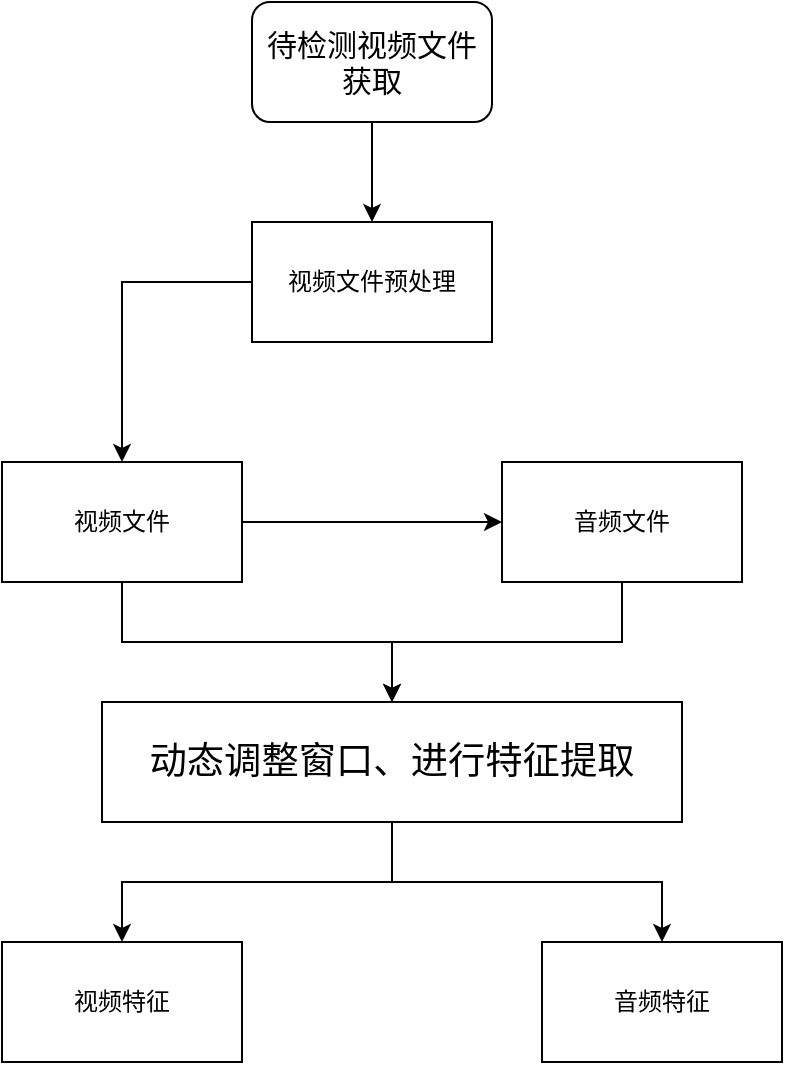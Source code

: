<mxfile version="24.2.3" type="github">
  <diagram name="Page-1" id="N_2GxUZ7wroU12jIQ1mP">
    <mxGraphModel dx="1468" dy="985" grid="1" gridSize="10" guides="1" tooltips="1" connect="1" arrows="1" fold="1" page="1" pageScale="1" pageWidth="850" pageHeight="1100" math="0" shadow="0">
      <root>
        <mxCell id="0" />
        <mxCell id="1" parent="0" />
        <mxCell id="RnxV-xXHFIeGMoE-asyf-10" value="" style="edgeStyle=orthogonalEdgeStyle;rounded=0;orthogonalLoop=1;jettySize=auto;html=1;" edge="1" parent="1" source="RnxV-xXHFIeGMoE-asyf-1" target="RnxV-xXHFIeGMoE-asyf-2">
          <mxGeometry relative="1" as="geometry" />
        </mxCell>
        <mxCell id="RnxV-xXHFIeGMoE-asyf-1" value="待检测视频文件获取" style="rounded=1;whiteSpace=wrap;html=1;fontSize=15;fontFamily=Times New Roman;" vertex="1" parent="1">
          <mxGeometry x="365" y="40" width="120" height="60" as="geometry" />
        </mxCell>
        <mxCell id="RnxV-xXHFIeGMoE-asyf-11" value="" style="edgeStyle=orthogonalEdgeStyle;rounded=0;orthogonalLoop=1;jettySize=auto;html=1;" edge="1" parent="1" source="RnxV-xXHFIeGMoE-asyf-2" target="RnxV-xXHFIeGMoE-asyf-3">
          <mxGeometry relative="1" as="geometry" />
        </mxCell>
        <mxCell id="RnxV-xXHFIeGMoE-asyf-2" value="视频文件预处理" style="rounded=0;whiteSpace=wrap;html=1;" vertex="1" parent="1">
          <mxGeometry x="365" y="150" width="120" height="60" as="geometry" />
        </mxCell>
        <mxCell id="RnxV-xXHFIeGMoE-asyf-12" value="" style="edgeStyle=orthogonalEdgeStyle;rounded=0;orthogonalLoop=1;jettySize=auto;html=1;" edge="1" parent="1" source="RnxV-xXHFIeGMoE-asyf-3" target="RnxV-xXHFIeGMoE-asyf-4">
          <mxGeometry relative="1" as="geometry" />
        </mxCell>
        <mxCell id="RnxV-xXHFIeGMoE-asyf-13" value="" style="edgeStyle=orthogonalEdgeStyle;rounded=0;orthogonalLoop=1;jettySize=auto;html=1;" edge="1" parent="1" source="RnxV-xXHFIeGMoE-asyf-3" target="RnxV-xXHFIeGMoE-asyf-5">
          <mxGeometry relative="1" as="geometry" />
        </mxCell>
        <mxCell id="RnxV-xXHFIeGMoE-asyf-3" value="视频文件" style="rounded=0;whiteSpace=wrap;html=1;" vertex="1" parent="1">
          <mxGeometry x="240" y="270" width="120" height="60" as="geometry" />
        </mxCell>
        <mxCell id="RnxV-xXHFIeGMoE-asyf-14" value="" style="edgeStyle=orthogonalEdgeStyle;rounded=0;orthogonalLoop=1;jettySize=auto;html=1;" edge="1" parent="1" source="RnxV-xXHFIeGMoE-asyf-4" target="RnxV-xXHFIeGMoE-asyf-5">
          <mxGeometry relative="1" as="geometry" />
        </mxCell>
        <mxCell id="RnxV-xXHFIeGMoE-asyf-4" value="音频文件" style="rounded=0;whiteSpace=wrap;html=1;" vertex="1" parent="1">
          <mxGeometry x="490" y="270" width="120" height="60" as="geometry" />
        </mxCell>
        <mxCell id="RnxV-xXHFIeGMoE-asyf-15" value="" style="edgeStyle=orthogonalEdgeStyle;rounded=0;orthogonalLoop=1;jettySize=auto;html=1;" edge="1" parent="1" source="RnxV-xXHFIeGMoE-asyf-5" target="RnxV-xXHFIeGMoE-asyf-9">
          <mxGeometry relative="1" as="geometry" />
        </mxCell>
        <mxCell id="RnxV-xXHFIeGMoE-asyf-5" value="&lt;span style=&quot;text-align: start; font-size: 14pt; font-family: KaiTi_GB2312;&quot; lang=&quot;ZH-CN&quot;&gt;动态调整窗口、进行特征提取&lt;/span&gt;&lt;span style=&quot;font-size: medium; text-align: start;&quot;&gt;&lt;/span&gt;" style="rounded=0;whiteSpace=wrap;html=1;" vertex="1" parent="1">
          <mxGeometry x="290" y="390" width="290" height="60" as="geometry" />
        </mxCell>
        <mxCell id="RnxV-xXHFIeGMoE-asyf-8" value="视频特征" style="rounded=0;whiteSpace=wrap;html=1;" vertex="1" parent="1">
          <mxGeometry x="240" y="510" width="120" height="60" as="geometry" />
        </mxCell>
        <mxCell id="RnxV-xXHFIeGMoE-asyf-9" value="音频特征" style="rounded=0;whiteSpace=wrap;html=1;" vertex="1" parent="1">
          <mxGeometry x="510" y="510" width="120" height="60" as="geometry" />
        </mxCell>
        <mxCell id="RnxV-xXHFIeGMoE-asyf-16" value="" style="edgeStyle=orthogonalEdgeStyle;rounded=0;orthogonalLoop=1;jettySize=auto;html=1;entryX=0.5;entryY=0;entryDx=0;entryDy=0;exitX=0.5;exitY=1;exitDx=0;exitDy=0;" edge="1" parent="1" source="RnxV-xXHFIeGMoE-asyf-5" target="RnxV-xXHFIeGMoE-asyf-8">
          <mxGeometry relative="1" as="geometry">
            <mxPoint x="445" y="460" as="sourcePoint" />
            <mxPoint x="580" y="520" as="targetPoint" />
          </mxGeometry>
        </mxCell>
      </root>
    </mxGraphModel>
  </diagram>
</mxfile>
